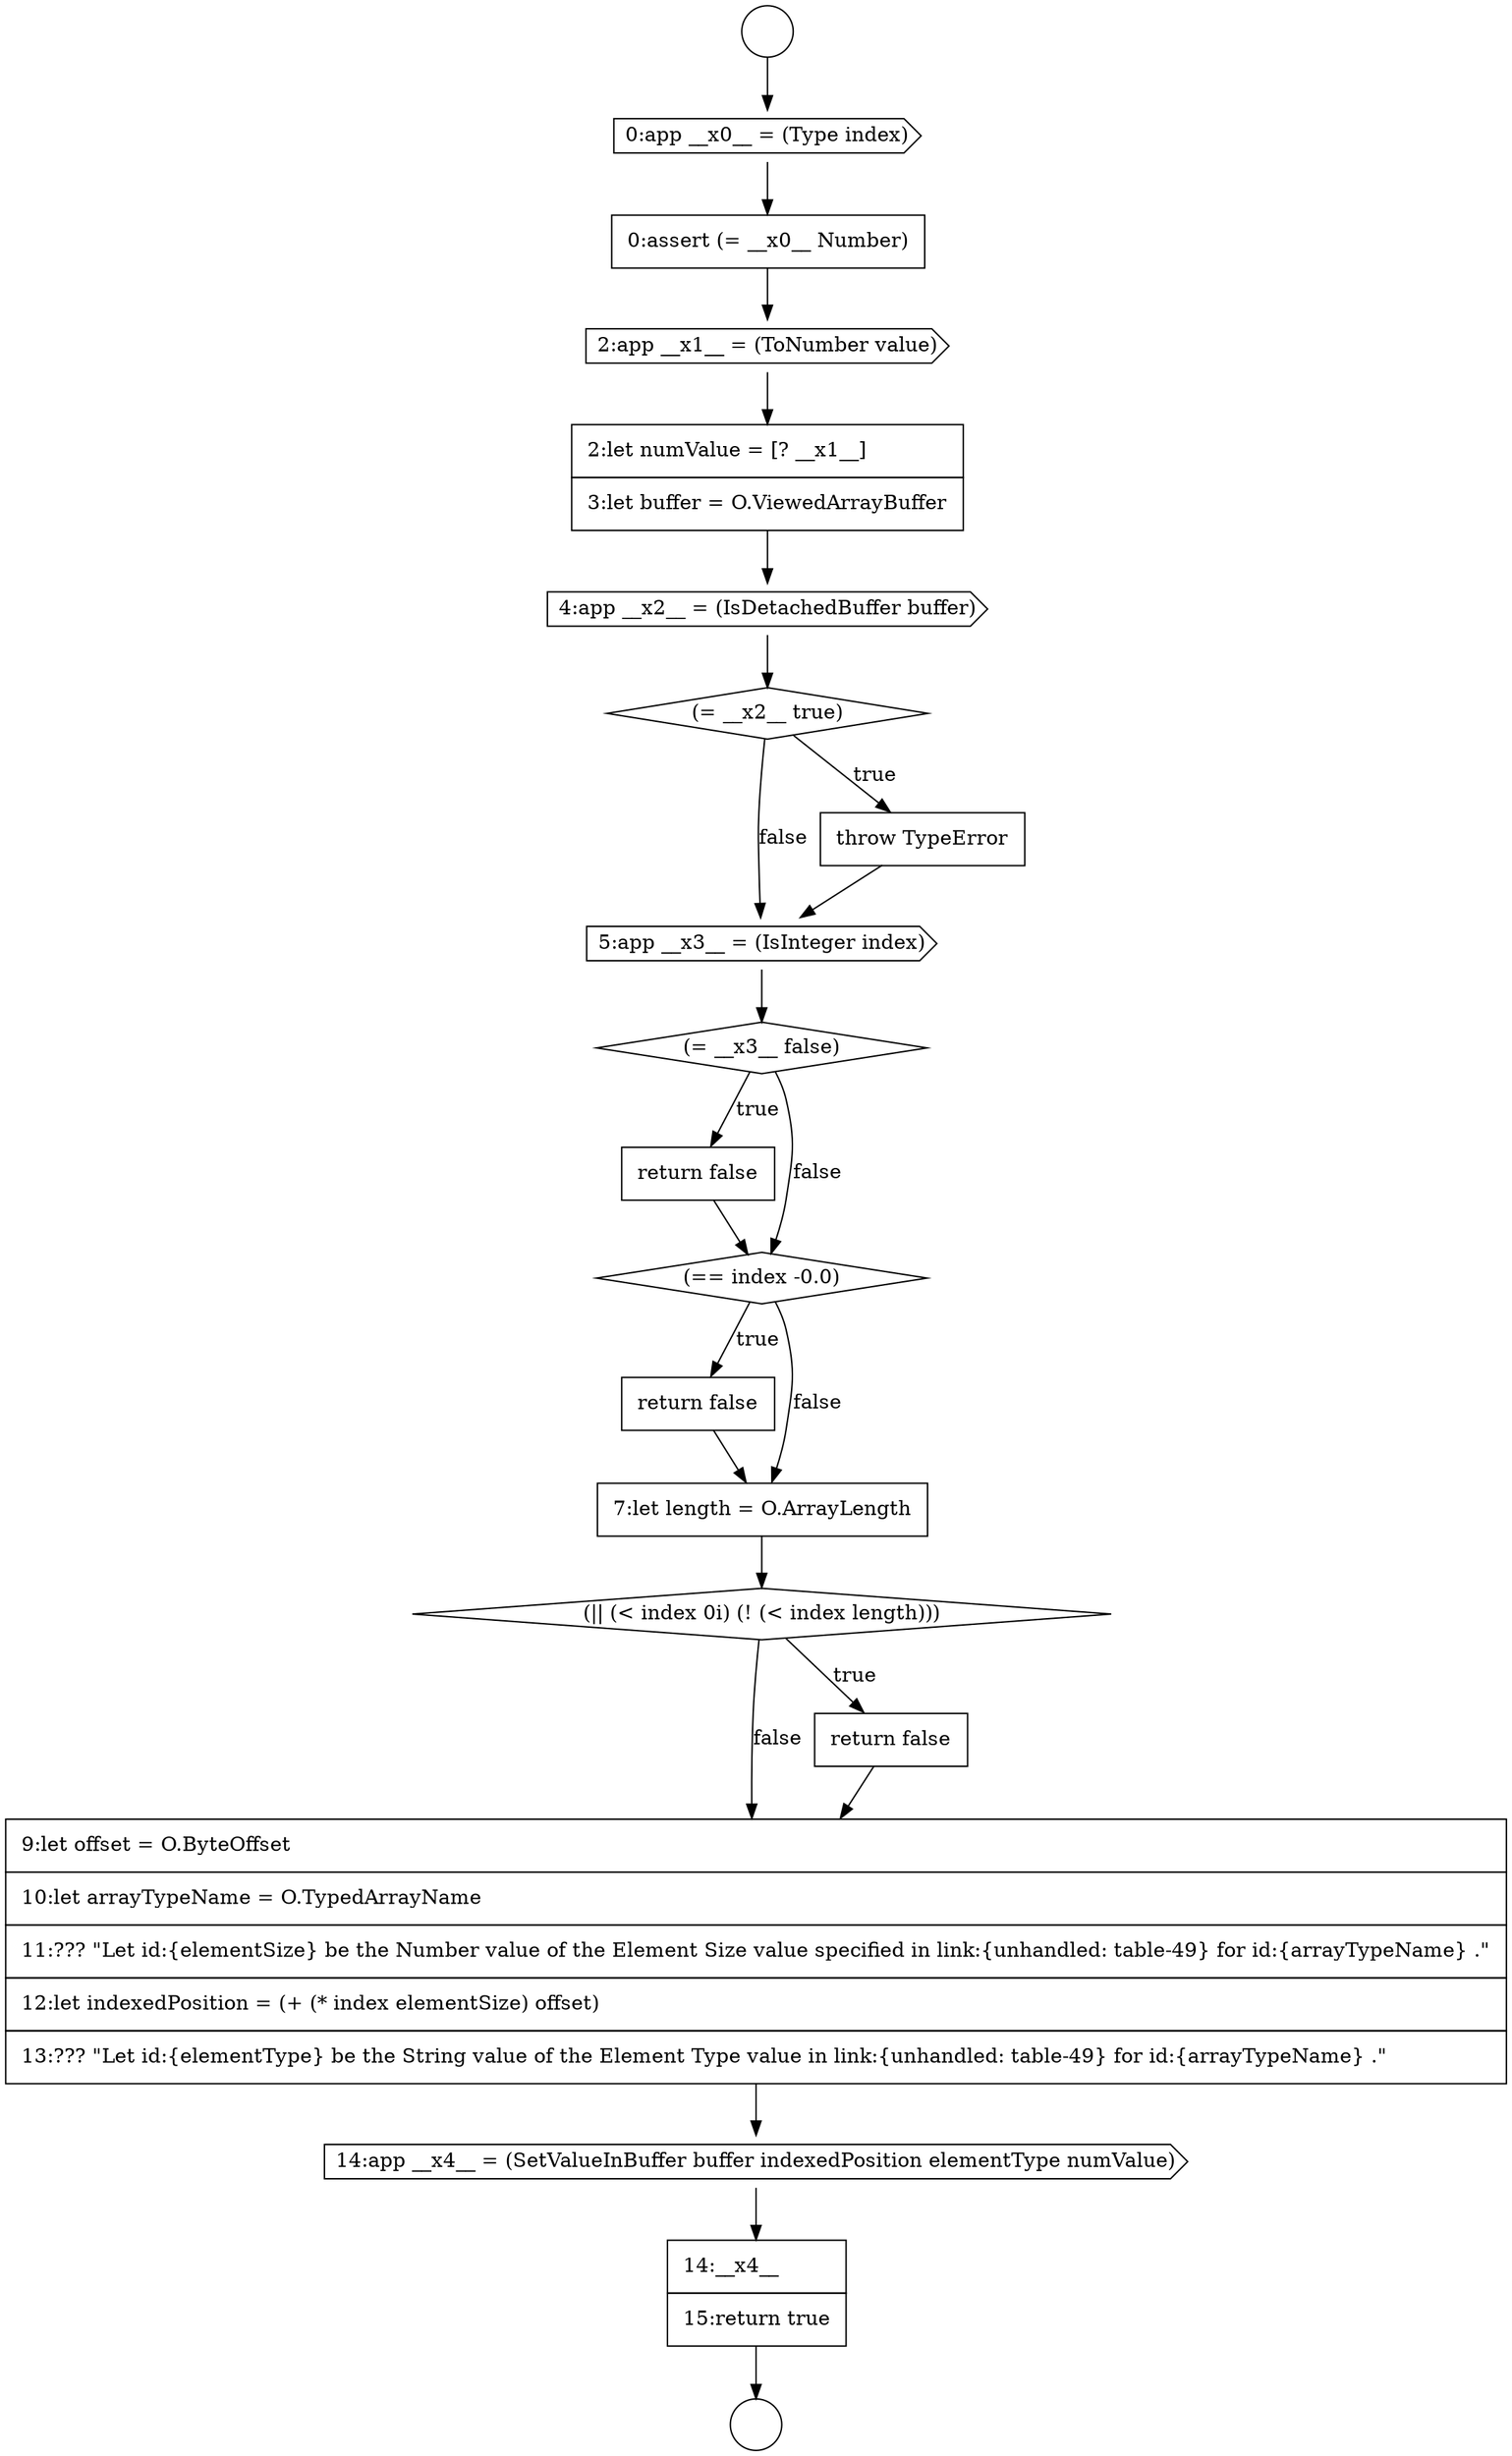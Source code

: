 digraph {
  node2527 [shape=cds, label=<<font color="black">5:app __x3__ = (IsInteger index)</font>> color="black" fillcolor="white" style=filled]
  node2531 [shape=none, margin=0, label=<<font color="black">
    <table border="0" cellborder="1" cellspacing="0" cellpadding="10">
      <tr><td align="left">return false</td></tr>
    </table>
  </font>> color="black" fillcolor="white" style=filled]
  node2528 [shape=diamond, label=<<font color="black">(= __x3__ false)</font>> color="black" fillcolor="white" style=filled]
  node2537 [shape=none, margin=0, label=<<font color="black">
    <table border="0" cellborder="1" cellspacing="0" cellpadding="10">
      <tr><td align="left">14:__x4__</td></tr>
      <tr><td align="left">15:return true</td></tr>
    </table>
  </font>> color="black" fillcolor="white" style=filled]
  node2529 [shape=none, margin=0, label=<<font color="black">
    <table border="0" cellborder="1" cellspacing="0" cellpadding="10">
      <tr><td align="left">return false</td></tr>
    </table>
  </font>> color="black" fillcolor="white" style=filled]
  node2524 [shape=cds, label=<<font color="black">4:app __x2__ = (IsDetachedBuffer buffer)</font>> color="black" fillcolor="white" style=filled]
  node2525 [shape=diamond, label=<<font color="black">(= __x2__ true)</font>> color="black" fillcolor="white" style=filled]
  node2521 [shape=none, margin=0, label=<<font color="black">
    <table border="0" cellborder="1" cellspacing="0" cellpadding="10">
      <tr><td align="left">0:assert (= __x0__ Number)</td></tr>
    </table>
  </font>> color="black" fillcolor="white" style=filled]
  node2535 [shape=none, margin=0, label=<<font color="black">
    <table border="0" cellborder="1" cellspacing="0" cellpadding="10">
      <tr><td align="left">9:let offset = O.ByteOffset</td></tr>
      <tr><td align="left">10:let arrayTypeName = O.TypedArrayName</td></tr>
      <tr><td align="left">11:??? &quot;Let id:{elementSize} be the Number value of the Element Size value specified in link:{unhandled: table-49} for id:{arrayTypeName} .&quot;</td></tr>
      <tr><td align="left">12:let indexedPosition = (+ (* index elementSize) offset)</td></tr>
      <tr><td align="left">13:??? &quot;Let id:{elementType} be the String value of the Element Type value in link:{unhandled: table-49} for id:{arrayTypeName} .&quot;</td></tr>
    </table>
  </font>> color="black" fillcolor="white" style=filled]
  node2518 [shape=circle label=" " color="black" fillcolor="white" style=filled]
  node2520 [shape=cds, label=<<font color="black">0:app __x0__ = (Type index)</font>> color="black" fillcolor="white" style=filled]
  node2533 [shape=diamond, label=<<font color="black">(|| (&lt; index 0i) (! (&lt; index length)))</font>> color="black" fillcolor="white" style=filled]
  node2523 [shape=none, margin=0, label=<<font color="black">
    <table border="0" cellborder="1" cellspacing="0" cellpadding="10">
      <tr><td align="left">2:let numValue = [? __x1__]</td></tr>
      <tr><td align="left">3:let buffer = O.ViewedArrayBuffer</td></tr>
    </table>
  </font>> color="black" fillcolor="white" style=filled]
  node2530 [shape=diamond, label=<<font color="black">(== index -0.0)</font>> color="black" fillcolor="white" style=filled]
  node2519 [shape=circle label=" " color="black" fillcolor="white" style=filled]
  node2536 [shape=cds, label=<<font color="black">14:app __x4__ = (SetValueInBuffer buffer indexedPosition elementType numValue)</font>> color="black" fillcolor="white" style=filled]
  node2532 [shape=none, margin=0, label=<<font color="black">
    <table border="0" cellborder="1" cellspacing="0" cellpadding="10">
      <tr><td align="left">7:let length = O.ArrayLength</td></tr>
    </table>
  </font>> color="black" fillcolor="white" style=filled]
  node2526 [shape=none, margin=0, label=<<font color="black">
    <table border="0" cellborder="1" cellspacing="0" cellpadding="10">
      <tr><td align="left">throw TypeError</td></tr>
    </table>
  </font>> color="black" fillcolor="white" style=filled]
  node2534 [shape=none, margin=0, label=<<font color="black">
    <table border="0" cellborder="1" cellspacing="0" cellpadding="10">
      <tr><td align="left">return false</td></tr>
    </table>
  </font>> color="black" fillcolor="white" style=filled]
  node2522 [shape=cds, label=<<font color="black">2:app __x1__ = (ToNumber value)</font>> color="black" fillcolor="white" style=filled]
  node2521 -> node2522 [ color="black"]
  node2518 -> node2520 [ color="black"]
  node2529 -> node2530 [ color="black"]
  node2530 -> node2531 [label=<<font color="black">true</font>> color="black"]
  node2530 -> node2532 [label=<<font color="black">false</font>> color="black"]
  node2534 -> node2535 [ color="black"]
  node2523 -> node2524 [ color="black"]
  node2532 -> node2533 [ color="black"]
  node2520 -> node2521 [ color="black"]
  node2533 -> node2534 [label=<<font color="black">true</font>> color="black"]
  node2533 -> node2535 [label=<<font color="black">false</font>> color="black"]
  node2526 -> node2527 [ color="black"]
  node2522 -> node2523 [ color="black"]
  node2524 -> node2525 [ color="black"]
  node2535 -> node2536 [ color="black"]
  node2536 -> node2537 [ color="black"]
  node2537 -> node2519 [ color="black"]
  node2527 -> node2528 [ color="black"]
  node2525 -> node2526 [label=<<font color="black">true</font>> color="black"]
  node2525 -> node2527 [label=<<font color="black">false</font>> color="black"]
  node2528 -> node2529 [label=<<font color="black">true</font>> color="black"]
  node2528 -> node2530 [label=<<font color="black">false</font>> color="black"]
  node2531 -> node2532 [ color="black"]
}
